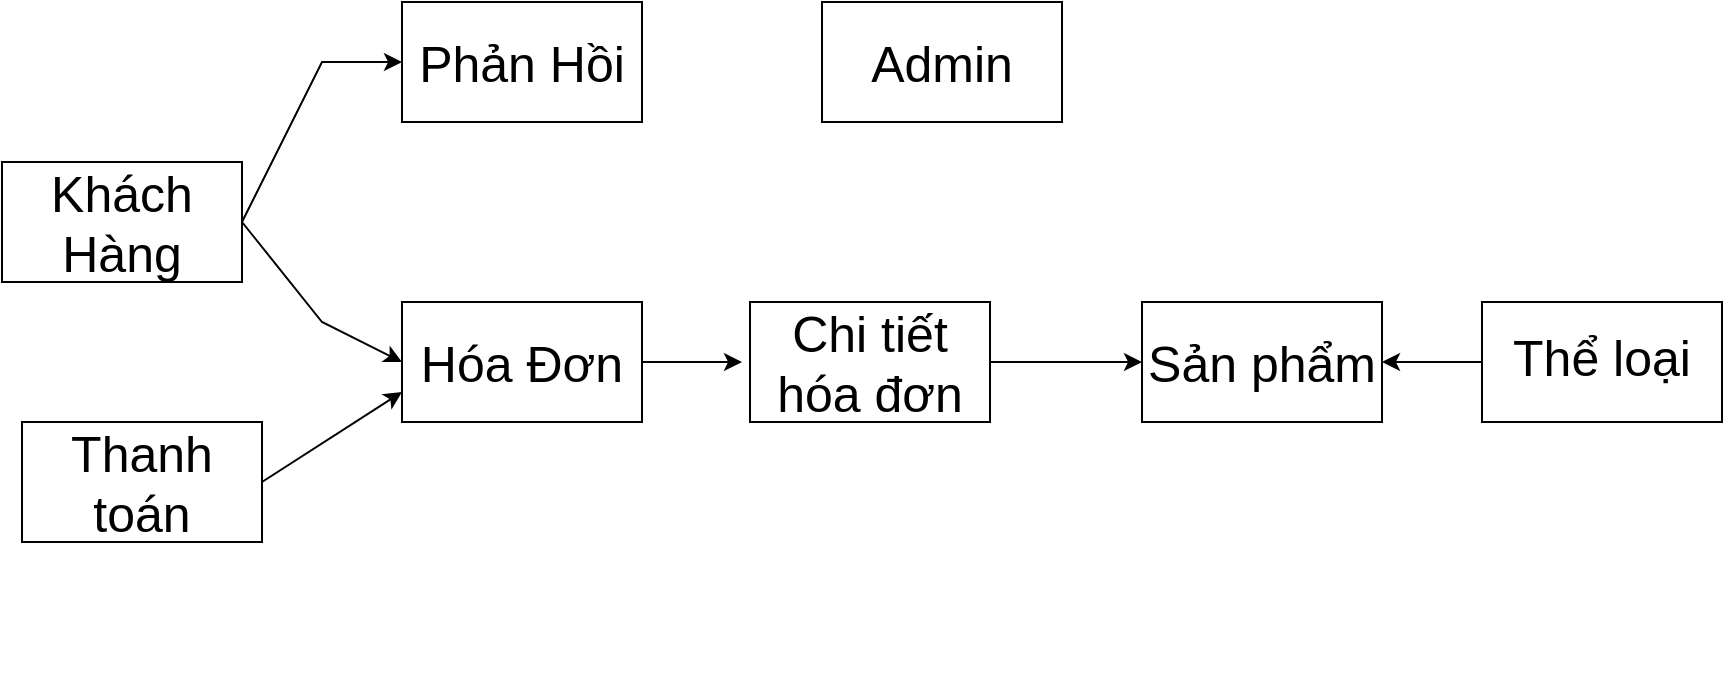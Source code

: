 <mxfile version="21.3.2" type="github">
  <diagram name="Trang-1" id="knjpKhg8sWJ3hfBEtHH8">
    <mxGraphModel dx="1050" dy="541" grid="1" gridSize="10" guides="1" tooltips="1" connect="1" arrows="1" fold="1" page="1" pageScale="1" pageWidth="827" pageHeight="1169" math="0" shadow="0">
      <root>
        <mxCell id="0" />
        <mxCell id="1" parent="0" />
        <mxCell id="8rAURwCgx6c8hySZoHGA-28" style="edgeStyle=orthogonalEdgeStyle;rounded=0;orthogonalLoop=1;jettySize=auto;html=1;exitX=0.5;exitY=1;exitDx=0;exitDy=0;" parent="1" edge="1">
          <mxGeometry relative="1" as="geometry">
            <mxPoint x="380" y="432" as="sourcePoint" />
            <mxPoint x="380" y="432" as="targetPoint" />
          </mxGeometry>
        </mxCell>
        <mxCell id="btXaHjkok7c6q4Emed-C-1" value="&lt;p style=&quot;line-height: 140%;&quot;&gt;&lt;font style=&quot;font-size: 25px;&quot;&gt;Thể loại&lt;/font&gt;&lt;/p&gt;" style="rounded=0;whiteSpace=wrap;html=1;" vertex="1" parent="1">
          <mxGeometry x="780" y="250" width="120" height="60" as="geometry" />
        </mxCell>
        <mxCell id="btXaHjkok7c6q4Emed-C-2" value="&lt;font style=&quot;font-size: 25px;&quot;&gt;Sản phẩm&lt;/font&gt;" style="rounded=0;whiteSpace=wrap;html=1;" vertex="1" parent="1">
          <mxGeometry x="610" y="250" width="120" height="60" as="geometry" />
        </mxCell>
        <mxCell id="btXaHjkok7c6q4Emed-C-4" value="&lt;font style=&quot;font-size: 25px;&quot;&gt;Khách Hàng&lt;/font&gt;" style="rounded=0;whiteSpace=wrap;html=1;" vertex="1" parent="1">
          <mxGeometry x="40" y="180" width="120" height="60" as="geometry" />
        </mxCell>
        <mxCell id="btXaHjkok7c6q4Emed-C-5" value="&lt;font style=&quot;font-size: 25px;&quot;&gt;Admin&lt;/font&gt;" style="rounded=0;whiteSpace=wrap;html=1;" vertex="1" parent="1">
          <mxGeometry x="450" y="100" width="120" height="60" as="geometry" />
        </mxCell>
        <mxCell id="btXaHjkok7c6q4Emed-C-6" value="&lt;font style=&quot;font-size: 25px;&quot;&gt;Phản Hồi&lt;/font&gt;" style="rounded=0;whiteSpace=wrap;html=1;" vertex="1" parent="1">
          <mxGeometry x="240" y="100" width="120" height="60" as="geometry" />
        </mxCell>
        <mxCell id="btXaHjkok7c6q4Emed-C-8" value="" style="endArrow=classic;html=1;rounded=0;exitX=1;exitY=0.5;exitDx=0;exitDy=0;entryX=0;entryY=0.5;entryDx=0;entryDy=0;" edge="1" parent="1" source="btXaHjkok7c6q4Emed-C-4" target="btXaHjkok7c6q4Emed-C-6">
          <mxGeometry width="50" height="50" relative="1" as="geometry">
            <mxPoint x="390" y="160" as="sourcePoint" />
            <mxPoint x="440" y="110" as="targetPoint" />
            <Array as="points">
              <mxPoint x="200" y="130" />
            </Array>
          </mxGeometry>
        </mxCell>
        <mxCell id="btXaHjkok7c6q4Emed-C-9" value="&lt;font style=&quot;font-size: 25px;&quot;&gt;Hóa Đơn&lt;/font&gt;" style="rounded=0;whiteSpace=wrap;html=1;" vertex="1" parent="1">
          <mxGeometry x="240" y="250" width="120" height="60" as="geometry" />
        </mxCell>
        <mxCell id="btXaHjkok7c6q4Emed-C-10" value="" style="endArrow=classic;html=1;rounded=0;exitX=1;exitY=0.5;exitDx=0;exitDy=0;" edge="1" parent="1" source="btXaHjkok7c6q4Emed-C-9">
          <mxGeometry width="50" height="50" relative="1" as="geometry">
            <mxPoint x="390" y="340" as="sourcePoint" />
            <mxPoint x="410" y="280" as="targetPoint" />
          </mxGeometry>
        </mxCell>
        <mxCell id="btXaHjkok7c6q4Emed-C-12" value="&lt;font style=&quot;font-size: 25px;&quot;&gt;Chi tiết hóa đơn&lt;/font&gt;" style="rounded=0;whiteSpace=wrap;html=1;" vertex="1" parent="1">
          <mxGeometry x="414" y="250" width="120" height="60" as="geometry" />
        </mxCell>
        <mxCell id="btXaHjkok7c6q4Emed-C-13" value="" style="endArrow=classic;html=1;rounded=0;entryX=0;entryY=0.5;entryDx=0;entryDy=0;" edge="1" parent="1" target="btXaHjkok7c6q4Emed-C-2">
          <mxGeometry width="50" height="50" relative="1" as="geometry">
            <mxPoint x="534" y="280" as="sourcePoint" />
            <mxPoint x="584" y="230" as="targetPoint" />
          </mxGeometry>
        </mxCell>
        <mxCell id="btXaHjkok7c6q4Emed-C-14" value="" style="endArrow=classic;html=1;rounded=0;exitX=1;exitY=0.5;exitDx=0;exitDy=0;entryX=0;entryY=0.5;entryDx=0;entryDy=0;" edge="1" parent="1" source="btXaHjkok7c6q4Emed-C-4" target="btXaHjkok7c6q4Emed-C-9">
          <mxGeometry width="50" height="50" relative="1" as="geometry">
            <mxPoint x="390" y="320" as="sourcePoint" />
            <mxPoint x="440" y="270" as="targetPoint" />
            <Array as="points">
              <mxPoint x="200" y="260" />
            </Array>
          </mxGeometry>
        </mxCell>
        <mxCell id="btXaHjkok7c6q4Emed-C-15" value="&lt;font style=&quot;font-size: 25px;&quot;&gt;Thanh toán&lt;/font&gt;" style="rounded=0;whiteSpace=wrap;html=1;" vertex="1" parent="1">
          <mxGeometry x="50" y="310" width="120" height="60" as="geometry" />
        </mxCell>
        <mxCell id="btXaHjkok7c6q4Emed-C-17" value="" style="endArrow=classic;html=1;rounded=0;entryX=0;entryY=0.75;entryDx=0;entryDy=0;" edge="1" parent="1" target="btXaHjkok7c6q4Emed-C-9">
          <mxGeometry width="50" height="50" relative="1" as="geometry">
            <mxPoint x="170" y="340" as="sourcePoint" />
            <mxPoint x="220" y="290" as="targetPoint" />
          </mxGeometry>
        </mxCell>
        <mxCell id="btXaHjkok7c6q4Emed-C-18" value="" style="endArrow=classic;html=1;rounded=0;exitX=0;exitY=0.5;exitDx=0;exitDy=0;entryX=1;entryY=0.5;entryDx=0;entryDy=0;" edge="1" parent="1" source="btXaHjkok7c6q4Emed-C-1" target="btXaHjkok7c6q4Emed-C-2">
          <mxGeometry width="50" height="50" relative="1" as="geometry">
            <mxPoint x="390" y="300" as="sourcePoint" />
            <mxPoint x="440" y="250" as="targetPoint" />
          </mxGeometry>
        </mxCell>
      </root>
    </mxGraphModel>
  </diagram>
</mxfile>

